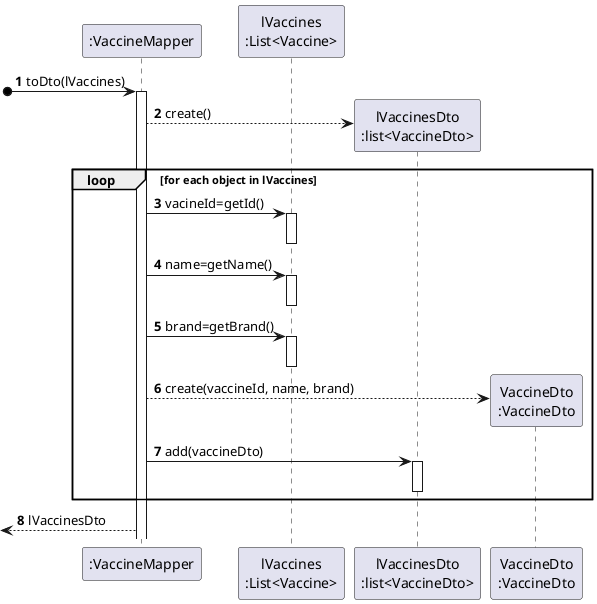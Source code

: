 @startuml

autonumber
participant ":VaccineMapper" as VACCINEMAPPER
participant "lVaccines\n:List<Vaccine>" as LVACCINES
participant "lVaccinesDto\n:list<VaccineDto>" as lVaccinesDto
participant "VaccineDto\n:VaccineDto" as VACCINEDTO

[o->VACCINEMAPPER : toDto(lVaccines)
activate VACCINEMAPPER

VACCINEMAPPER --> lVaccinesDto **: create()

loop for each object in lVaccines

VACCINEMAPPER -> LVACCINES : vacineId=getId()
activate LVACCINES
deactivate LVACCINES
VACCINEMAPPER -> LVACCINES : name=getName()
activate LVACCINES
deactivate LVACCINES
VACCINEMAPPER -> LVACCINES : brand=getBrand()
activate LVACCINES
deactivate LVACCINES

VACCINEMAPPER --> VACCINEDTO **: create(vaccineId, name, brand)

VACCINEMAPPER -> lVaccinesDto : add(vaccineDto)
activate lVaccinesDto
deactivate lVaccinesDto
end loop
[<-- VACCINEMAPPER : lVaccinesDto


@enduml